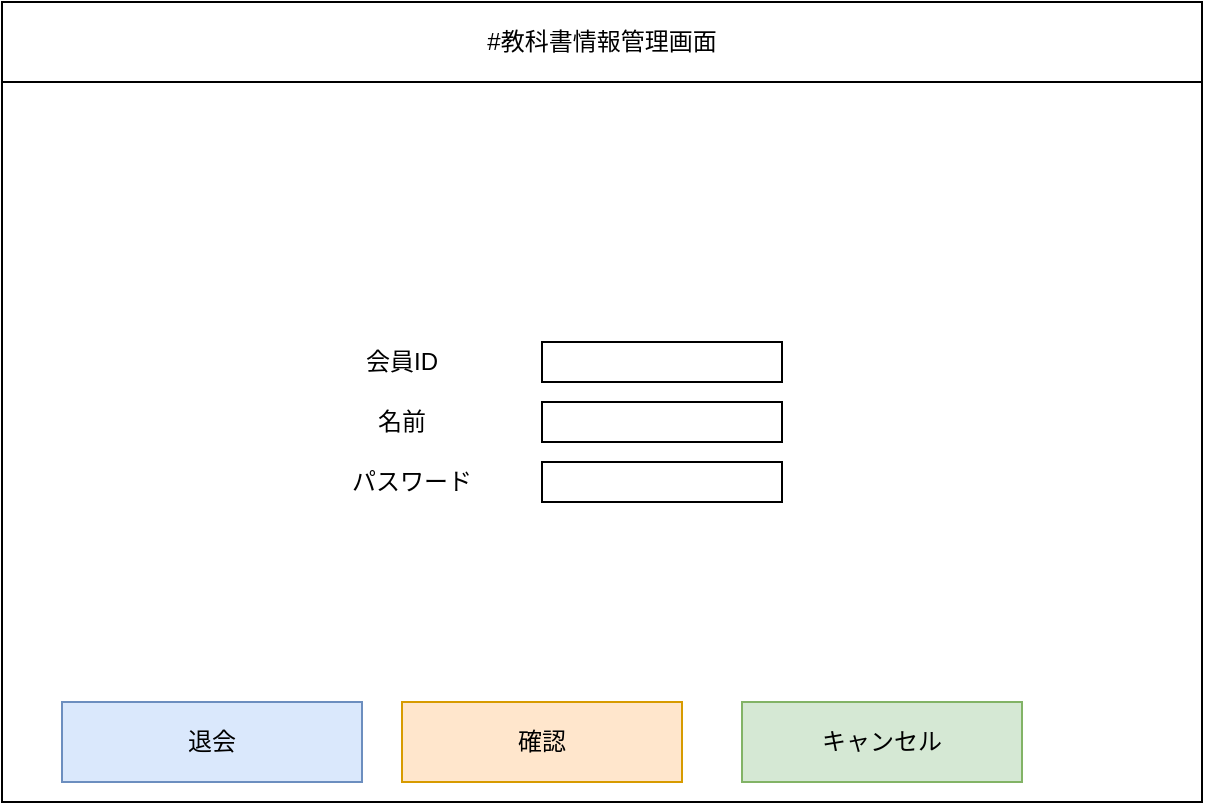 <mxfile version="18.0.6" type="device"><diagram id="GsiO5cZElpLv36x_d3hL" name="ページ1"><mxGraphModel dx="868" dy="553" grid="1" gridSize="10" guides="1" tooltips="1" connect="1" arrows="1" fold="1" page="1" pageScale="1" pageWidth="827" pageHeight="1169" math="0" shadow="0"><root><mxCell id="0"/><mxCell id="1" parent="0"/><mxCell id="0RvMYeMgaJu8BQnO1arT-1" value="" style="rounded=0;whiteSpace=wrap;html=1;" parent="1" vertex="1"><mxGeometry x="120" y="80" width="600" height="400" as="geometry"/></mxCell><mxCell id="0RvMYeMgaJu8BQnO1arT-2" value="#教科書情報管理画面" style="rounded=0;whiteSpace=wrap;html=1;" parent="1" vertex="1"><mxGeometry x="120" y="80" width="600" height="40" as="geometry"/></mxCell><mxCell id="hDem1O3p2ijjBw8Q1DqA-2" value="確認" style="rounded=0;whiteSpace=wrap;html=1;fillColor=#ffe6cc;strokeColor=#d79b00;" parent="1" vertex="1"><mxGeometry x="320" y="430" width="140" height="40" as="geometry"/></mxCell><mxCell id="hDem1O3p2ijjBw8Q1DqA-3" value="退会" style="rounded=0;whiteSpace=wrap;html=1;fillColor=#dae8fc;strokeColor=#6c8ebf;" parent="1" vertex="1"><mxGeometry x="150" y="430" width="150" height="40" as="geometry"/></mxCell><mxCell id="ao5kOUvoRIRgNShx89OL-1" value="キャンセル" style="rounded=0;whiteSpace=wrap;html=1;fillColor=#d5e8d4;strokeColor=#82b366;" parent="1" vertex="1"><mxGeometry x="490" y="430" width="140" height="40" as="geometry"/></mxCell><mxCell id="CEDTi4Vh9gUi7GPTH_Vd-1" value="" style="rounded=0;whiteSpace=wrap;html=1;" vertex="1" parent="1"><mxGeometry x="390" y="250" width="120" height="20" as="geometry"/></mxCell><mxCell id="CEDTi4Vh9gUi7GPTH_Vd-2" value="" style="rounded=0;whiteSpace=wrap;html=1;" vertex="1" parent="1"><mxGeometry x="390" y="280" width="120" height="20" as="geometry"/></mxCell><mxCell id="CEDTi4Vh9gUi7GPTH_Vd-3" value="" style="rounded=0;whiteSpace=wrap;html=1;" vertex="1" parent="1"><mxGeometry x="390" y="310" width="120" height="20" as="geometry"/></mxCell><mxCell id="CEDTi4Vh9gUi7GPTH_Vd-4" value="会員ID" style="text;html=1;strokeColor=none;fillColor=none;align=center;verticalAlign=middle;whiteSpace=wrap;rounded=0;" vertex="1" parent="1"><mxGeometry x="290" y="245" width="60" height="30" as="geometry"/></mxCell><mxCell id="CEDTi4Vh9gUi7GPTH_Vd-5" value="名前" style="text;html=1;strokeColor=none;fillColor=none;align=center;verticalAlign=middle;whiteSpace=wrap;rounded=0;" vertex="1" parent="1"><mxGeometry x="290" y="275" width="60" height="30" as="geometry"/></mxCell><mxCell id="CEDTi4Vh9gUi7GPTH_Vd-6" value="パスワード" style="text;html=1;strokeColor=none;fillColor=none;align=center;verticalAlign=middle;whiteSpace=wrap;rounded=0;" vertex="1" parent="1"><mxGeometry x="290" y="305" width="70" height="30" as="geometry"/></mxCell></root></mxGraphModel></diagram></mxfile>